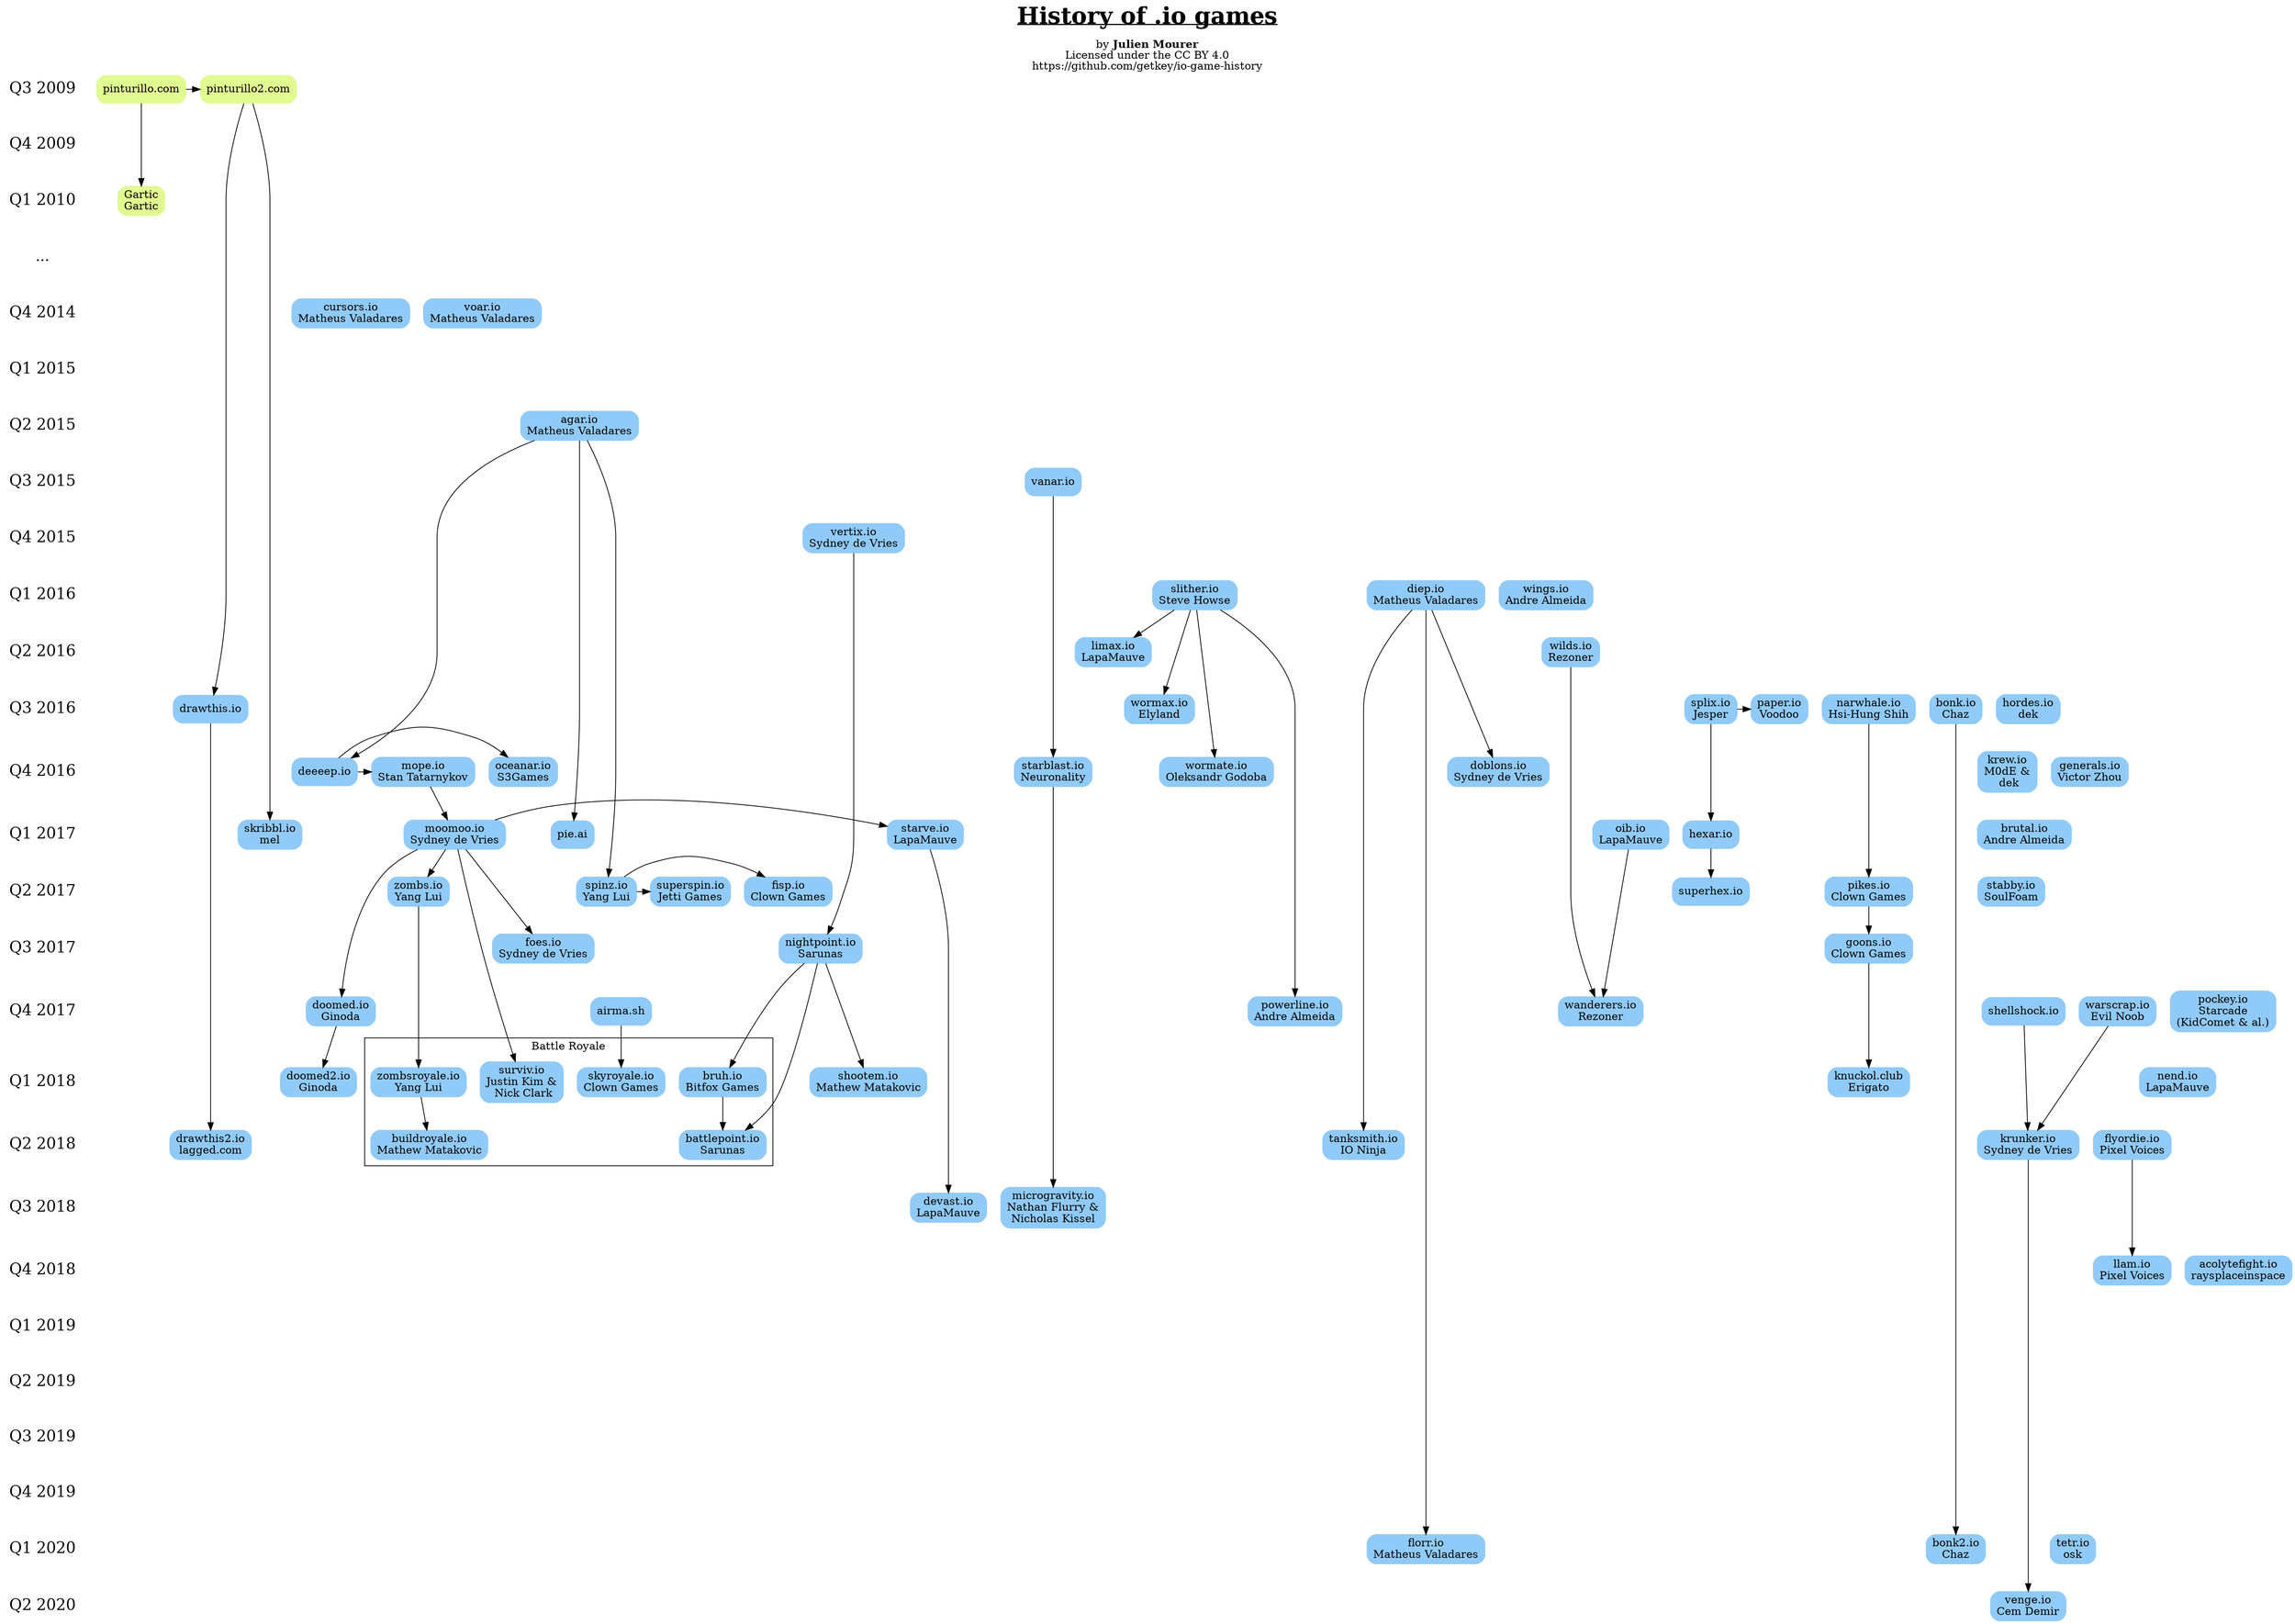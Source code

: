 digraph iogames {
    labelloc=t;
    label=<<font point-size="30"><u><b>History of .io games</b></u></font><br/><br/>by <b>Julien Mourer</b><br/>Licensed under the CC BY 4.0<br/>https://github.com/getkey/io-game-history>;
	node [color="#90caf9", style="rounded, filled", shape=box];

	{
		node [shape=none, color=white, fillcolor=white, fontsize=20, height=.5];
		edge [style=invis]

		{ "2009q3" [label="Q3 2009"] }
		{ "2009q4" [label="Q4 2009"] }
		{ "2010q1" [label="Q1 2010"] }
		{ "2014q4" [label="Q4 2014"] }
		{ "2015q1" [label="Q1 2015"] }
		{ "2015q2" [label="Q2 2015"] }
		{ "2015q3" [label="Q3 2015"] }
		{ "2015q4" [label="Q4 2015"] }
		{ "2016q1" [label="Q1 2016"] }
		{ "2016q2" [label="Q2 2016"] }
		{ "2016q3" [label="Q3 2016"] }
		{ "2016q4" [label="Q4 2016"] }
		{ "2017q1" [label="Q1 2017"] }
		{ "2017q2" [label="Q2 2017"] }
		{ "2017q3" [label="Q3 2017"] }
		{ "2017q4" [label="Q4 2017"] }
		{ "2018q1" [label="Q1 2018"] }
		{ "2018q2" [label="Q2 2018"] }
		{ "2018q3" [label="Q3 2018"] }
		{ "2018q4" [label="Q4 2018"] }
		{ "2019q1" [label="Q1 2019"] }
		{ "2019q2" [label="Q2 2019"] }
		{ "2019q3" [label="Q3 2019"] }
		{ "2019q4" [label="Q4 2019"] }
		{ "2020q1" [label="Q1 2020"] }
		{ "2020q2" [label="Q2 2020"] }

		"2009q3" -> "2009q4" -> "2010q1" ->
		"..." ->
		"2014q4" ->
		"2015q1" -> "2015q2" -> "2015q3" -> "2015q4" ->
		"2016q1" -> "2016q2" -> "2016q3" -> "2016q4" ->
		"2017q1" -> "2017q2" -> "2017q3" -> "2017q4" ->
		"2018q1" -> "2018q2" -> "2018q3" -> "2018q4" ->
		"2019q1" -> "2019q2" -> "2019q3" -> "2019q4" ->
		"2020q1" -> "2020q2";
	}

	/* These game predate ".io games". However if they had been released in say 2018, they would have been considered as such. This is why I chose to include them.
	   I am uncertain about the exact release date of these very old games; this is my best approximation. */
	subgraph not_io {
		label = "not .io game\n(by modern standards)";
		node [color="#E1FA91", style="rounded, filled", shape=box];

		{ rank=same; "2009q3"; "pinturillo.com" }
		{ rank=same; "2009q3"; "pinturillo2.com" }
		{ rank=same; "2010q1"; "Gartic" [label="\N\nGartic"] } // oldest footage of the game https://www.youtube.com/watch?v=DkgmXS33h1k, but it was likely older https://web.archive.org/web/20080701000000*/gartic.com.br/room
	}

	{

		{ rank=same; "2014q4"; "cursors.io" [label="\N\nMatheus Valadares"] }
		{ rank=same; "2014q4"; "voar.io" [label="\N\nMatheus Valadares"] }
		{ rank=same; "2015q2"; "agar.io" [label="\N\nMatheus Valadares"] } // https://en.wikipedia.org/wiki/Agar.io
		{ rank=same; "2015q3"; "vanar.io" }
		{ rank=same; "2015q4"; "vertix.io" [label="\N\nSydney de Vries"] }
		{ rank=same; "2016q1"; "slither.io" [label="\N\nSteve Howse"] } // https://en.wikipedia.org/wiki/Slither.io
		{ rank=same; "2016q1"; "diep.io" [label="\N\nMatheus Valadares"] }
		{ rank=same; "2016q1"; "wings.io" [label="\N\nAndre Almeida"] }
		{ rank=same; "2016q2"; "limax.io" [label="\N\nLapaMauve"] }
		{ rank=same; "2016q2"; "wilds.io" [label="\N\nRezoner"] }
		{ rank=same; "2016q3"; "wormax.io" [label="\N\nElyland"] }
		{ rank=same; "2016q4"; "deeeep.io" }
		{ rank=same; "2016q4"; "oceanar.io" [label="\N\nS3Games"] }
		{ rank=same; "2016q4"; "mope.io" [label="\N\nStan Tatarnykov"] }
		{ rank=same; "2016q4"; "wormate.io" [label="\N\nOleksandr Godoba"] }
		{ rank=same; "2016q3"; "paper.io" [label="\N\nVoodoo"] }
		{ rank=same; "2016q3"; "narwhale.io" [label="\N\nHsi-Hung Shih"] }
		{ rank=same; "2016q3"; "splix.io" [label="\N\nJesper"] }
		{ rank=same; "2016q3"; "drawthis.io" }
		{ rank=same; "2016q3"; "bonk.io" [label="\N\nChaz"] }
		{ rank=same; "2016q3"; "hordes.io" [label="\N\ndek"] } // according to LapaMauve
		{ rank=same; "2016q4"; "krew.io" [label="\N\nM0dE &\n dek"] }
		{ rank=same; "2016q4"; "starblast.io" [label="\N\nNeuronality"] }
		{ rank=same; "2017q1"; "oib.io" [label="\N\nLapaMauve"] } // from the changelog, release date is Jan 21 2017
		{ rank=same; "2017q1"; "brutal.io" [label="\N\nAndre Almeida"] }
		{ rank=same; "2017q1"; "hexar.io" }
		{ rank=same; "2017q1"; "pie.ai" }
		{ rank=same; "2017q1"; "moomoo.io" [label="\N\nSydney de Vries"] }
		{ rank=same; "2017q1"; "starve.io" [label="\N\nLapaMauve"] }
		{ rank=same; "2017q1"; "skribbl.io" [label="\N\nmel"] }
		{ rank=same; "2017q2"; "stabby.io" [label="\N\nSoulFoam"] }
		{ rank=same; "2017q2"; "zombs.io" [label="\N\nYang Lui"] }
		{ rank=same; "2017q2"; "spinz.io" [label="\N\nYang Lui"] }
		{ rank=same; "2017q2"; "superspin.io" [label="\N\nJetti Games"] }
		{ rank=same; "2017q2"; "fisp.io" [label="\N\nClown Games"] }
		{ rank=same; "2017q2"; "pikes.io" [label="\N\nClown Games"] }
		{ rank=same; "2017q2"; "superhex.io" }
		{ rank=same; "2017q3"; "goons.io" [label="\N\nClown Games"] }
		{ rank=same; "2017q3"; "foes.io" [label="\N\nSydney de Vries"] }
		{ rank=same; "2017q3"; "nightpoint.io" [label="\N\nSarunas"] }
		{ rank=same; "2017q4"; "powerline.io" [label="\N\nAndre Almeida"] }
		{ rank=same; "2017q4"; "doomed.io" [label="\N\nGinoda"] }
		{ rank=same; "2017q4"; "wanderers.io" [label="\N\nRezoner"] }
		{ rank=same; "2017q4"; "shellshock.io" }
		{ rank=same; "2017q4"; "warscrap.io" [label="\N\nEvil Noob"] }
		{ rank=same; "2017q4"; "airma.sh" }
		{ rank=same; "2017q4"; "pockey.io" [label="\N\nStarcade\n(KidComet & al.)"] }
		{ rank=same; "2018q1"; "shootem.io" [label="\N\nMathew Matakovic"] }
		{ rank=same; "2018q1"; "knuckol.club" [label="\N\nErigato"] }
		{ rank=same; "2018q1"; "nend.io" [label="\N\nLapaMauve"] } // February 17 2018 see http://nend.io/changelog/
		{ rank=same; "2018q1"; "doomed2.io" [label="\N\nGinoda"] }
		{ rank=same; "2018q2"; "tanksmith.io" [label="\N\nIO Ninja"] }
		{ rank=same; "2018q2"; "flyordie.io" [label="\N\nPixel Voices"] }
		{ rank=same; "2018q2"; "drawthis2.io" [label="\N\nlagged.com"] }
		{ rank=same; "2018q2"; "krunker.io" [label="\N\nSydney de Vries"] }
		{ rank=same; "2018q3"; "microgravity.io" [label="\N\nNathan Flurry &\nNicholas Kissel"] }
		{ rank=same; "2018q3"; "devast.io" [label="\N\nLapaMauve"] }
		{ rank=same; "2018q4"; "llam.io" [label="\N\nPixel Voices"] }
		{ rank=same; "2018q4"; "acolytefight.io" [label="\N\nraysplaceinspace"] } // ray confirmed to me the release date to be 2018-09-13 on Discord. The Hacker News thread that gave it a big push at the beginning is dated of that time as well: https://news.ycombinator.com/item?id=17983325
		{ rank=same; "2020q1"; "bonk2.io" [label="\N\nChaz"] } // it's a beta release with a separate https://bonk2.io/beta/ page but it counts. Based on what I can see from the Wayback Machine, it's possible it was released even earlier in 2019q4. But it may have been a closed beta because I was unable to find it when I tried to google it in early 2020q1
		{ rank=same; "2020q1"; "florr.io" [label="\N\nMatheus Valadares"] } // https://github.com/Matheus28/studio/commit/a46ce87ac0af5652e9fca11e82e898bb345d0b47
		{ rank=same; "2020q1"; "tetr.io" [label="\N\nosk"] } // https://tetr.io/about/patchnotes/#chlog_1_0_0
		{ rank=same; "2020q2"; "venge.io" [label="\N\nCem Demir"] } // https://forum.playcanvas.com/t/showcase-venge-io/13609
		{ rank=same; "2016q4"; "doblons.io" [label="\N\nSydney de Vries"] } // http://doblons.io/changes.txt
		{ rank=same; "2016q4"; "generals.io" [label="\N\nVictor Zhou"] } // http://generals.io/versions
	}

	subgraph cluster_battle_royale {
		label = "Battle Royale";

		{ rank=same; "2017q3"; "surviv.io" [label="\N\nJustin Kim &\n Nick Clark"] } // https://en.wikipedia.org/wiki/Surviv.io
		{ rank=same; "2017q4"; "bruh.io" [label="\N\nBitfox Games"] }
		{ rank=same; "2018q1"; "zombsroyale.io" [label="\N\nYang Lui"] }
		{ rank=same; "2018q2"; "skyroyale.io" [label="\N\nClown Games"] }
		{ rank=same; "2018q3"; "battlepoint.io" [label="\N\nSarunas"] }
		{ rank=same; "2018q4"; "buildroyale.io" [label="\N\nMathew Matakovic"] } // Mathew over Discord: "Build Royale was inspired by Creative Destruction"
	}

	subgraph cluster_snake {
		label = "Snake";

		"slither.io" -> "wormax.io";
		"slither.io" -> "wormate.io";
		"slither.io" -> "limax.io";
		"slither.io" -> "powerline.io";
	}

	// top-down(ish) shooters
	subgraph cluster_topdown_shooters {
		label = "Top-down(ish) shooters";

		"vertix.io" -> "nightpoint.io"
		"nightpoint.io" -> "battlepoint.io";
		"nightpoint.io" -> "bruh.io";
		"nightpoint.io" -> "shootem.io";
		"bruh.io" -> "battlepoint.io";
	}

	"deeeep.io" -> "oceanar.io";
	"deeeep.io" -> "mope.io" -> "moomoo.io";
	"moomoo.io" -> "foes.io";
	"moomoo.io" -> "doomed.io" -> "doomed2.io";
	"moomoo.io" -> "starve.io" -> "devast.io";
	"moomoo.io" -> "surviv.io";
	"moomoo.io" -> "zombs.io" -> "zombsroyale.io" -> "buildroyale.io";
	// Erigato says Yang tweeted that he should hop into making battle royale games like surviv, but I haven't been able to find the tweet so I'm not adding this relationship yet. It's good to know that this is probable though.
	"wilds.io" -> "wanderers.io";
	"oib.io" -> "wanderers.io"
	"agar.io" -> "spinz.io" -> "fisp.io";
	"spinz.io" -> "superspin.io";
	"agar.io" -> "pie.ai";
	"agar.io" -> "deeeep.io";
	"diep.io" -> "tanksmith.io";
	"diep.io" -> "florr.io";
	"diep.io" -> "doblons.io";
	"bonk.io" -> "bonk2.io";
	"flyordie.io" -> "llam.io";

	subgraph cluster_splixlikes {
		label = "Splix-likes";

		"splix.io" -> "paper.io";
		"splix.io" -> "hexar.io" -> "superhex.io";
	}

	subgraph cluster_3d_shooters {
		label = "3D shooters";

		"warscrap.io" -> "krunker.io";
		"shellshock.io" -> "krunker.io";
		"krunker.io" -> "venge.io";
	}

	subgraph cluster_pictionary {
		label = "Pictionary";

		"pinturillo.com" -> "pinturillo2.com";
		"pinturillo2.com" -> "drawthis.io";
		"drawthis.io" -> "drawthis2.io";
		"pinturillo2.com" -> "skribbl.io";
		"pinturillo.com" -> "Gartic";
	}

	subgraph cluster_dash {
		label = "Dash";

		"narwhale.io" -> "pikes.io" -> "goons.io";
		"goons.io" -> "knuckol.club"; // confirmed to me by Erigato over Discord
		"airma.sh" -> "skyroyale.io";
	}

	subgraph cluster_space {
		label = "space shooters";

		"vanar.io" -> "starblast.io" -> "microgravity.io";
	}
}
